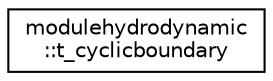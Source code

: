 digraph "Graphical Class Hierarchy"
{
 // LATEX_PDF_SIZE
  edge [fontname="Helvetica",fontsize="10",labelfontname="Helvetica",labelfontsize="10"];
  node [fontname="Helvetica",fontsize="10",shape=record];
  rankdir="LR";
  Node0 [label="modulehydrodynamic\l::t_cyclicboundary",height=0.2,width=0.4,color="black", fillcolor="white", style="filled",URL="$structmodulehydrodynamic_1_1t__cyclicboundary.html",tooltip=" "];
}
